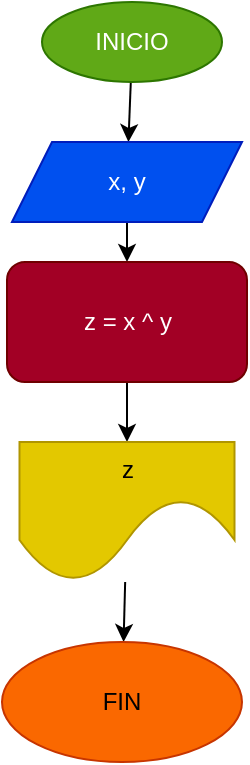 <mxfile>
    <diagram id="-7Uq0EX4JUF8Tdpdb3nz" name="Página-1">
        <mxGraphModel dx="351" dy="264" grid="1" gridSize="10" guides="1" tooltips="1" connect="1" arrows="1" fold="1" page="1" pageScale="1" pageWidth="827" pageHeight="1169" math="0" shadow="0">
            <root>
                <mxCell id="0"/>
                <mxCell id="1" parent="0"/>
                <mxCell id="4" value="" style="edgeStyle=none;html=1;" edge="1" parent="1" source="2" target="3">
                    <mxGeometry relative="1" as="geometry"/>
                </mxCell>
                <mxCell id="2" value="INICIO" style="ellipse;whiteSpace=wrap;html=1;fillColor=#60a917;fontColor=#ffffff;strokeColor=#2D7600;" vertex="1" parent="1">
                    <mxGeometry x="100" y="20" width="90" height="40" as="geometry"/>
                </mxCell>
                <mxCell id="6" value="" style="edgeStyle=none;html=1;" edge="1" parent="1" source="3" target="5">
                    <mxGeometry relative="1" as="geometry"/>
                </mxCell>
                <mxCell id="3" value="x, y" style="shape=parallelogram;perimeter=parallelogramPerimeter;whiteSpace=wrap;html=1;fixedSize=1;fillColor=#0050ef;strokeColor=#001DBC;fontColor=#ffffff;" vertex="1" parent="1">
                    <mxGeometry x="85" y="90" width="115" height="40" as="geometry"/>
                </mxCell>
                <mxCell id="8" value="" style="edgeStyle=none;html=1;" edge="1" parent="1" source="5" target="7">
                    <mxGeometry relative="1" as="geometry"/>
                </mxCell>
                <mxCell id="5" value="z = x ^ y" style="rounded=1;whiteSpace=wrap;html=1;fillColor=#a20025;strokeColor=#6F0000;fontColor=#ffffff;" vertex="1" parent="1">
                    <mxGeometry x="82.5" y="150" width="120" height="60" as="geometry"/>
                </mxCell>
                <mxCell id="10" value="" style="edgeStyle=none;html=1;" edge="1" parent="1" source="7" target="9">
                    <mxGeometry relative="1" as="geometry"/>
                </mxCell>
                <mxCell id="7" value="z" style="shape=document;whiteSpace=wrap;html=1;boundedLbl=1;fillColor=#e3c800;strokeColor=#B09500;fontColor=#000000;rounded=1;size=0.6;" vertex="1" parent="1">
                    <mxGeometry x="88.75" y="240" width="107.5" height="70" as="geometry"/>
                </mxCell>
                <mxCell id="9" value="FIN" style="ellipse;whiteSpace=wrap;html=1;fillColor=#fa6800;strokeColor=#C73500;fontColor=#000000;rounded=1;" vertex="1" parent="1">
                    <mxGeometry x="80" y="340" width="120" height="60" as="geometry"/>
                </mxCell>
            </root>
        </mxGraphModel>
    </diagram>
</mxfile>